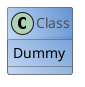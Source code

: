 {
  "sha1": "tli9nri3crz8zq58ofez58ibnv0opo7",
  "insertion": {
    "when": "2024-06-04T17:28:46.404Z",
    "url": "http://plantuml.sourceforge.net/qa/?qa=6481/exceptions-during-export-with-color-gradients",
    "user": "plantuml@gmail.com"
  }
}
@startuml
skinparam class {
  BackgroundColor #c3d8f4\#6192d1
  BorderColor #505050
  FontColor #505050
}
class Class {
  Dummy
}
@enduml
